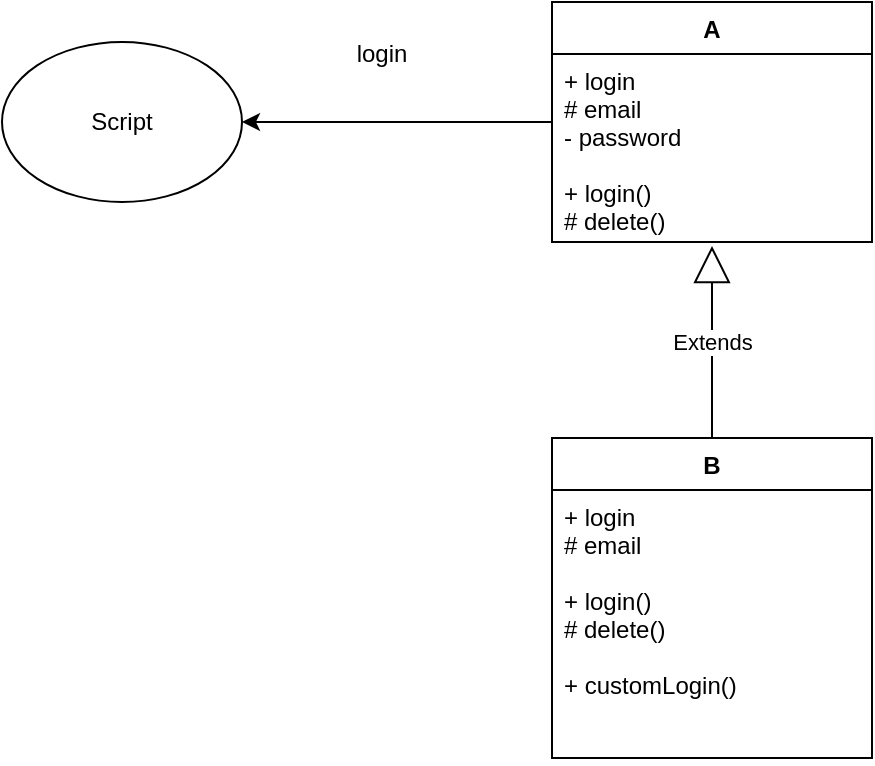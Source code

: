 <mxfile version="10.5.0" type="device"><diagram id="tt439vw_SjEAcXPeysgh" name="Page-1"><mxGraphModel dx="1074" dy="823" grid="1" gridSize="10" guides="1" tooltips="1" connect="1" arrows="1" fold="1" page="1" pageScale="1" pageWidth="850" pageHeight="1100" math="0" shadow="0"><root><mxCell id="0"/><mxCell id="1" parent="0"/><mxCell id="PGA8J9GNyczUKejIaEKh-10" style="edgeStyle=orthogonalEdgeStyle;rounded=0;orthogonalLoop=1;jettySize=auto;html=1;entryX=1;entryY=0.5;entryDx=0;entryDy=0;" edge="1" parent="1" source="PGA8J9GNyczUKejIaEKh-2" target="PGA8J9GNyczUKejIaEKh-9"><mxGeometry relative="1" as="geometry"/></mxCell><mxCell id="PGA8J9GNyczUKejIaEKh-2" value="A&#10;&#10;" style="swimlane;fontStyle=1;align=center;verticalAlign=top;childLayout=stackLayout;horizontal=1;startSize=26;horizontalStack=0;resizeParent=1;resizeParentMax=0;resizeLast=0;collapsible=1;marginBottom=0;" vertex="1" parent="1"><mxGeometry x="345" y="67" width="160" height="120" as="geometry"/></mxCell><mxCell id="PGA8J9GNyczUKejIaEKh-3" value="+ login&#10;# email&#10;- password&#10;&#10;+ login()&#10;# delete()&#10;" style="text;strokeColor=none;fillColor=none;align=left;verticalAlign=top;spacingLeft=4;spacingRight=4;overflow=hidden;rotatable=0;points=[[0,0.5],[1,0.5]];portConstraint=eastwest;" vertex="1" parent="PGA8J9GNyczUKejIaEKh-2"><mxGeometry y="26" width="160" height="94" as="geometry"/></mxCell><mxCell id="PGA8J9GNyczUKejIaEKh-6" value="B&#10;&#10;" style="swimlane;fontStyle=1;align=center;verticalAlign=top;childLayout=stackLayout;horizontal=1;startSize=26;horizontalStack=0;resizeParent=1;resizeParentMax=0;resizeLast=0;collapsible=1;marginBottom=0;" vertex="1" parent="1"><mxGeometry x="345" y="285" width="160" height="160" as="geometry"/></mxCell><mxCell id="PGA8J9GNyczUKejIaEKh-7" value="+ login&#10;# email&#10;&#10;+ login()&#10;# delete()&#10;&#10;+ customLogin()" style="text;strokeColor=none;fillColor=none;align=left;verticalAlign=top;spacingLeft=4;spacingRight=4;overflow=hidden;rotatable=0;points=[[0,0.5],[1,0.5]];portConstraint=eastwest;" vertex="1" parent="PGA8J9GNyczUKejIaEKh-6"><mxGeometry y="26" width="160" height="134" as="geometry"/></mxCell><mxCell id="PGA8J9GNyczUKejIaEKh-9" value="Script" style="ellipse;whiteSpace=wrap;html=1;" vertex="1" parent="1"><mxGeometry x="70" y="87" width="120" height="80" as="geometry"/></mxCell><mxCell id="PGA8J9GNyczUKejIaEKh-11" value="login" style="text;html=1;strokeColor=none;fillColor=none;align=center;verticalAlign=middle;whiteSpace=wrap;rounded=0;" vertex="1" parent="1"><mxGeometry x="240" y="83" width="40" height="20" as="geometry"/></mxCell><mxCell id="PGA8J9GNyczUKejIaEKh-41" value="Extends" style="endArrow=block;endSize=16;endFill=0;html=1;entryX=0.5;entryY=1.021;entryDx=0;entryDy=0;entryPerimeter=0;exitX=0.5;exitY=0;exitDx=0;exitDy=0;" edge="1" parent="1" source="PGA8J9GNyczUKejIaEKh-6" target="PGA8J9GNyczUKejIaEKh-3"><mxGeometry width="160" relative="1" as="geometry"><mxPoint x="425" y="250" as="sourcePoint"/><mxPoint x="230" y="360" as="targetPoint"/></mxGeometry></mxCell></root></mxGraphModel></diagram></mxfile>